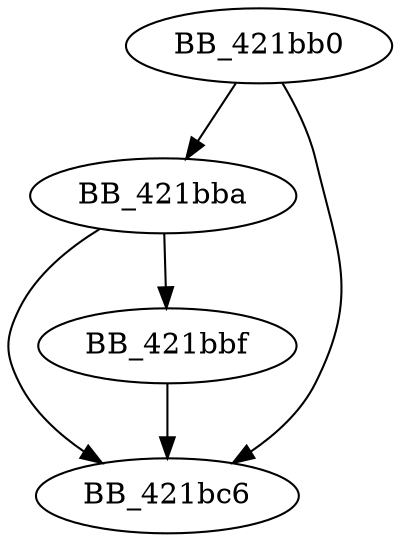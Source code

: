 DiGraph sub_421BB0{
BB_421bb0->BB_421bba
BB_421bb0->BB_421bc6
BB_421bba->BB_421bbf
BB_421bba->BB_421bc6
BB_421bbf->BB_421bc6
}
